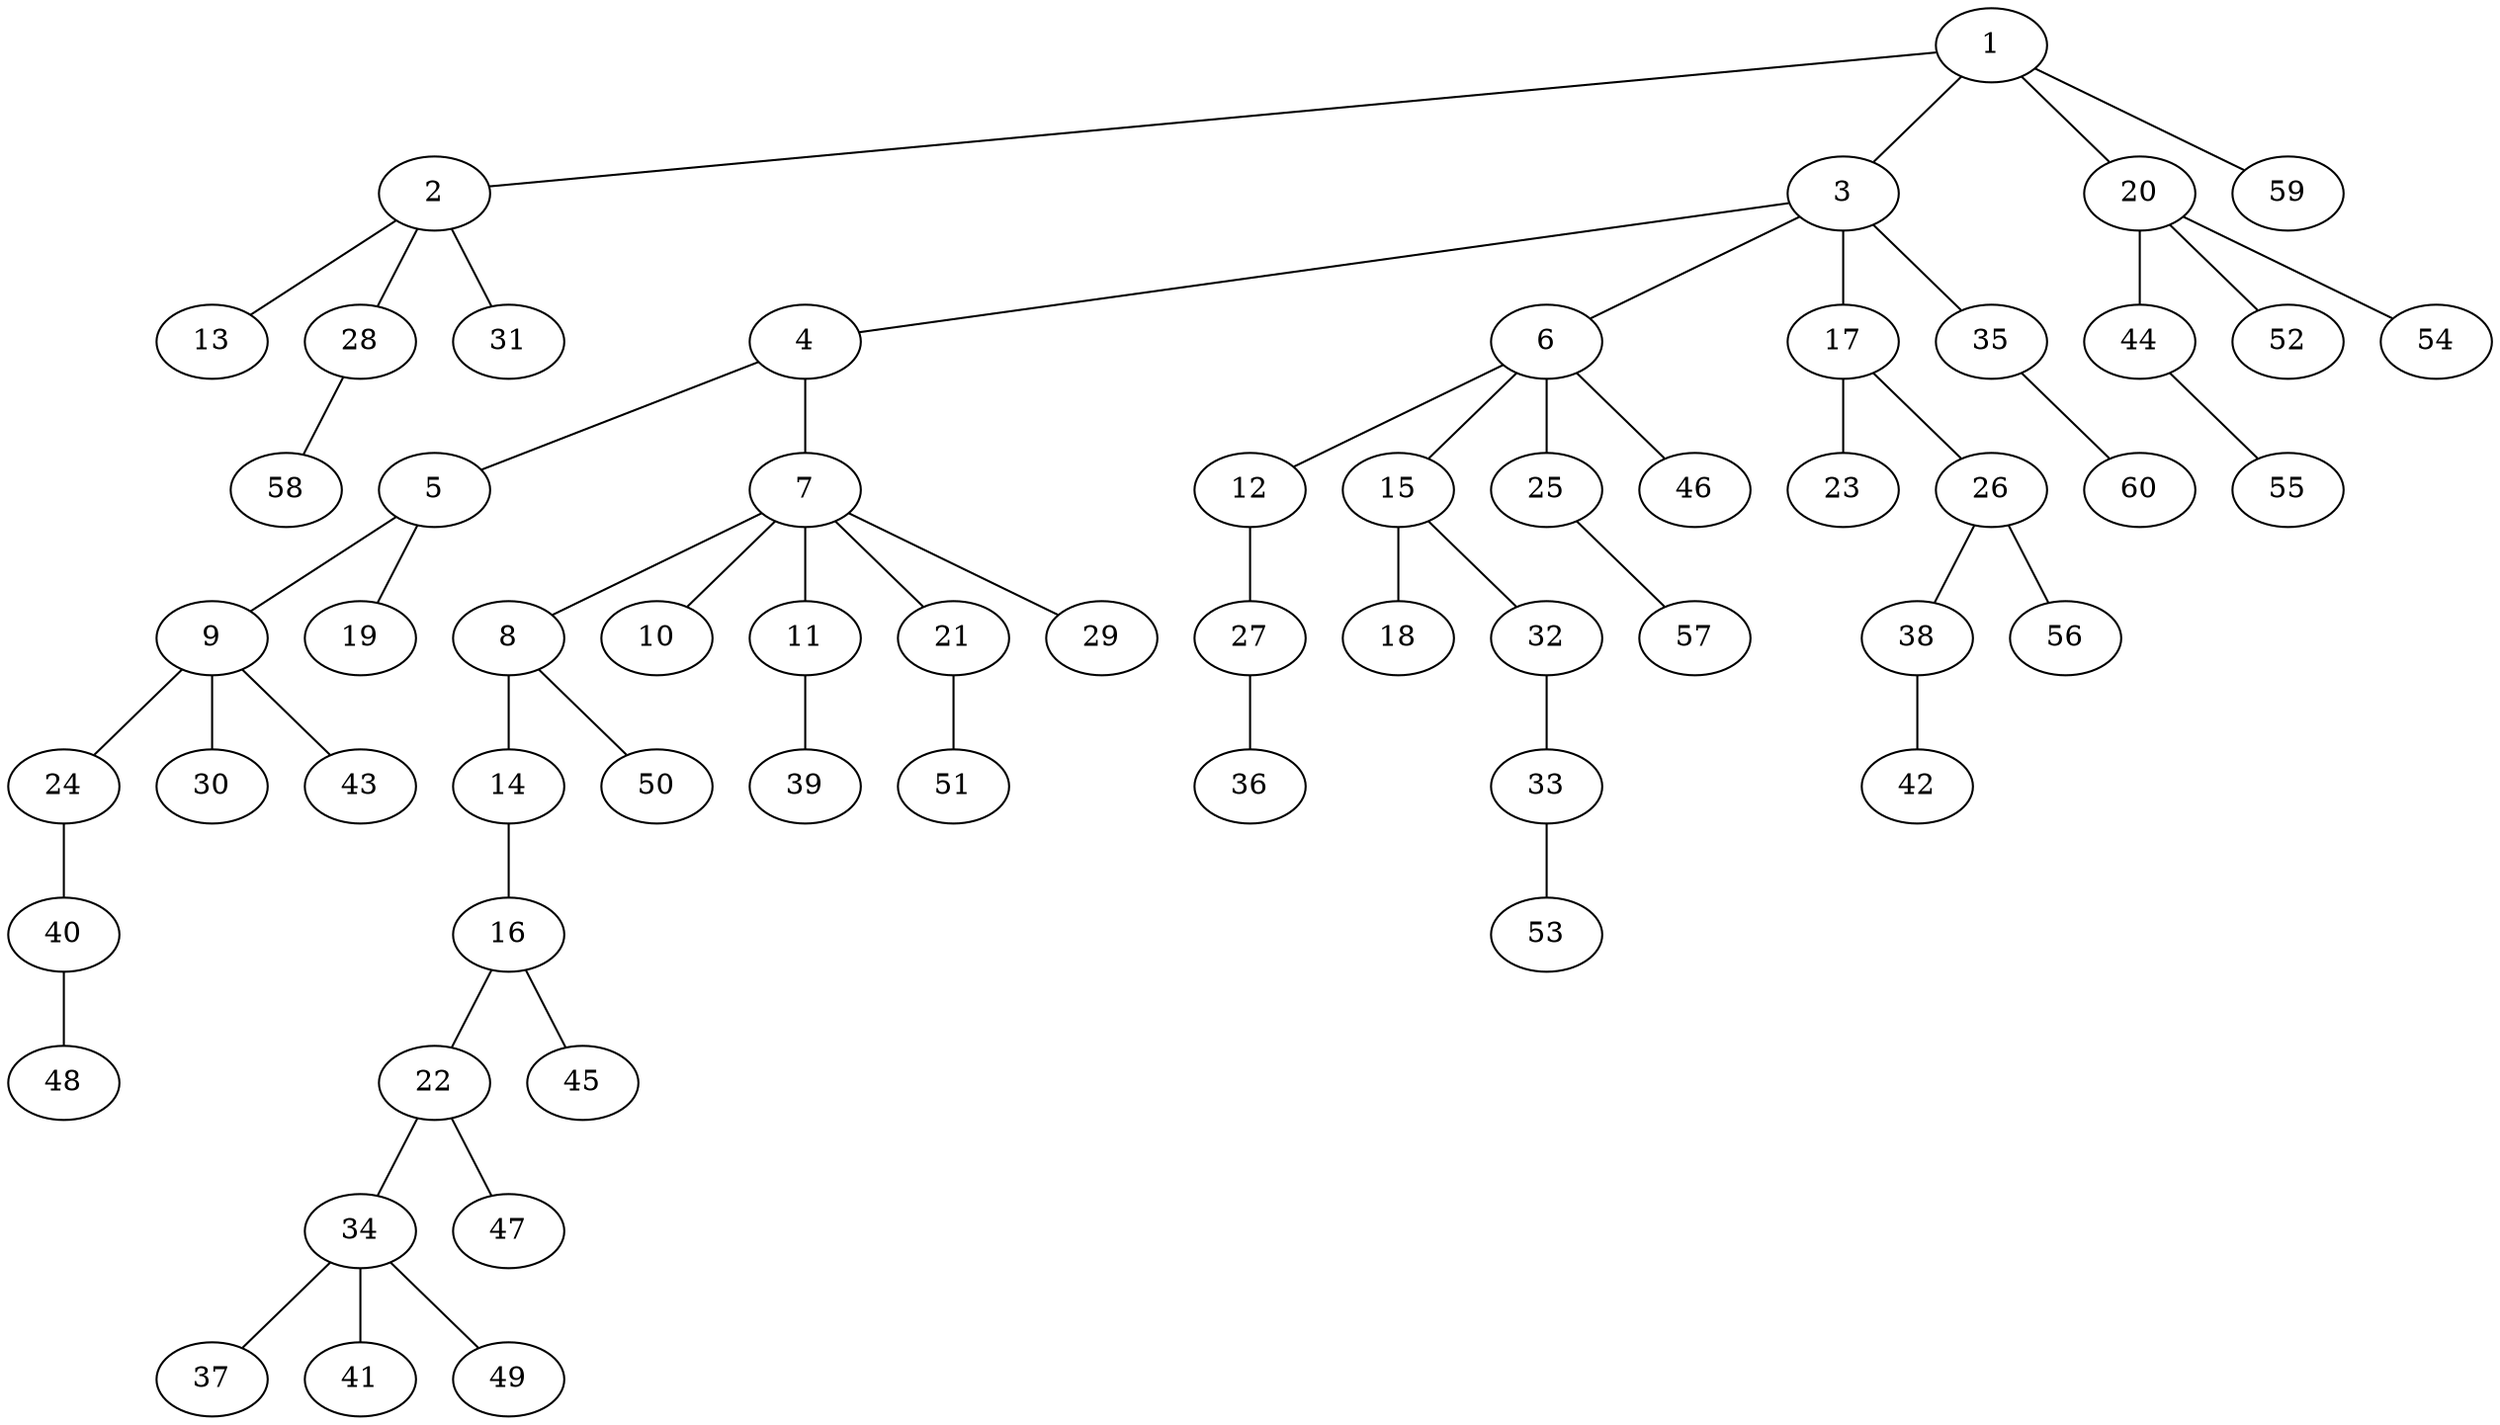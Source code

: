 graph graphname {1--2
1--3
1--20
1--59
2--13
2--28
2--31
3--4
3--6
3--17
3--35
4--5
4--7
5--9
5--19
6--12
6--15
6--25
6--46
7--8
7--10
7--11
7--21
7--29
8--14
8--50
9--24
9--30
9--43
11--39
12--27
14--16
15--18
15--32
16--22
16--45
17--23
17--26
20--44
20--52
20--54
21--51
22--34
22--47
24--40
25--57
26--38
26--56
27--36
28--58
32--33
33--53
34--37
34--41
34--49
35--60
38--42
40--48
44--55
}